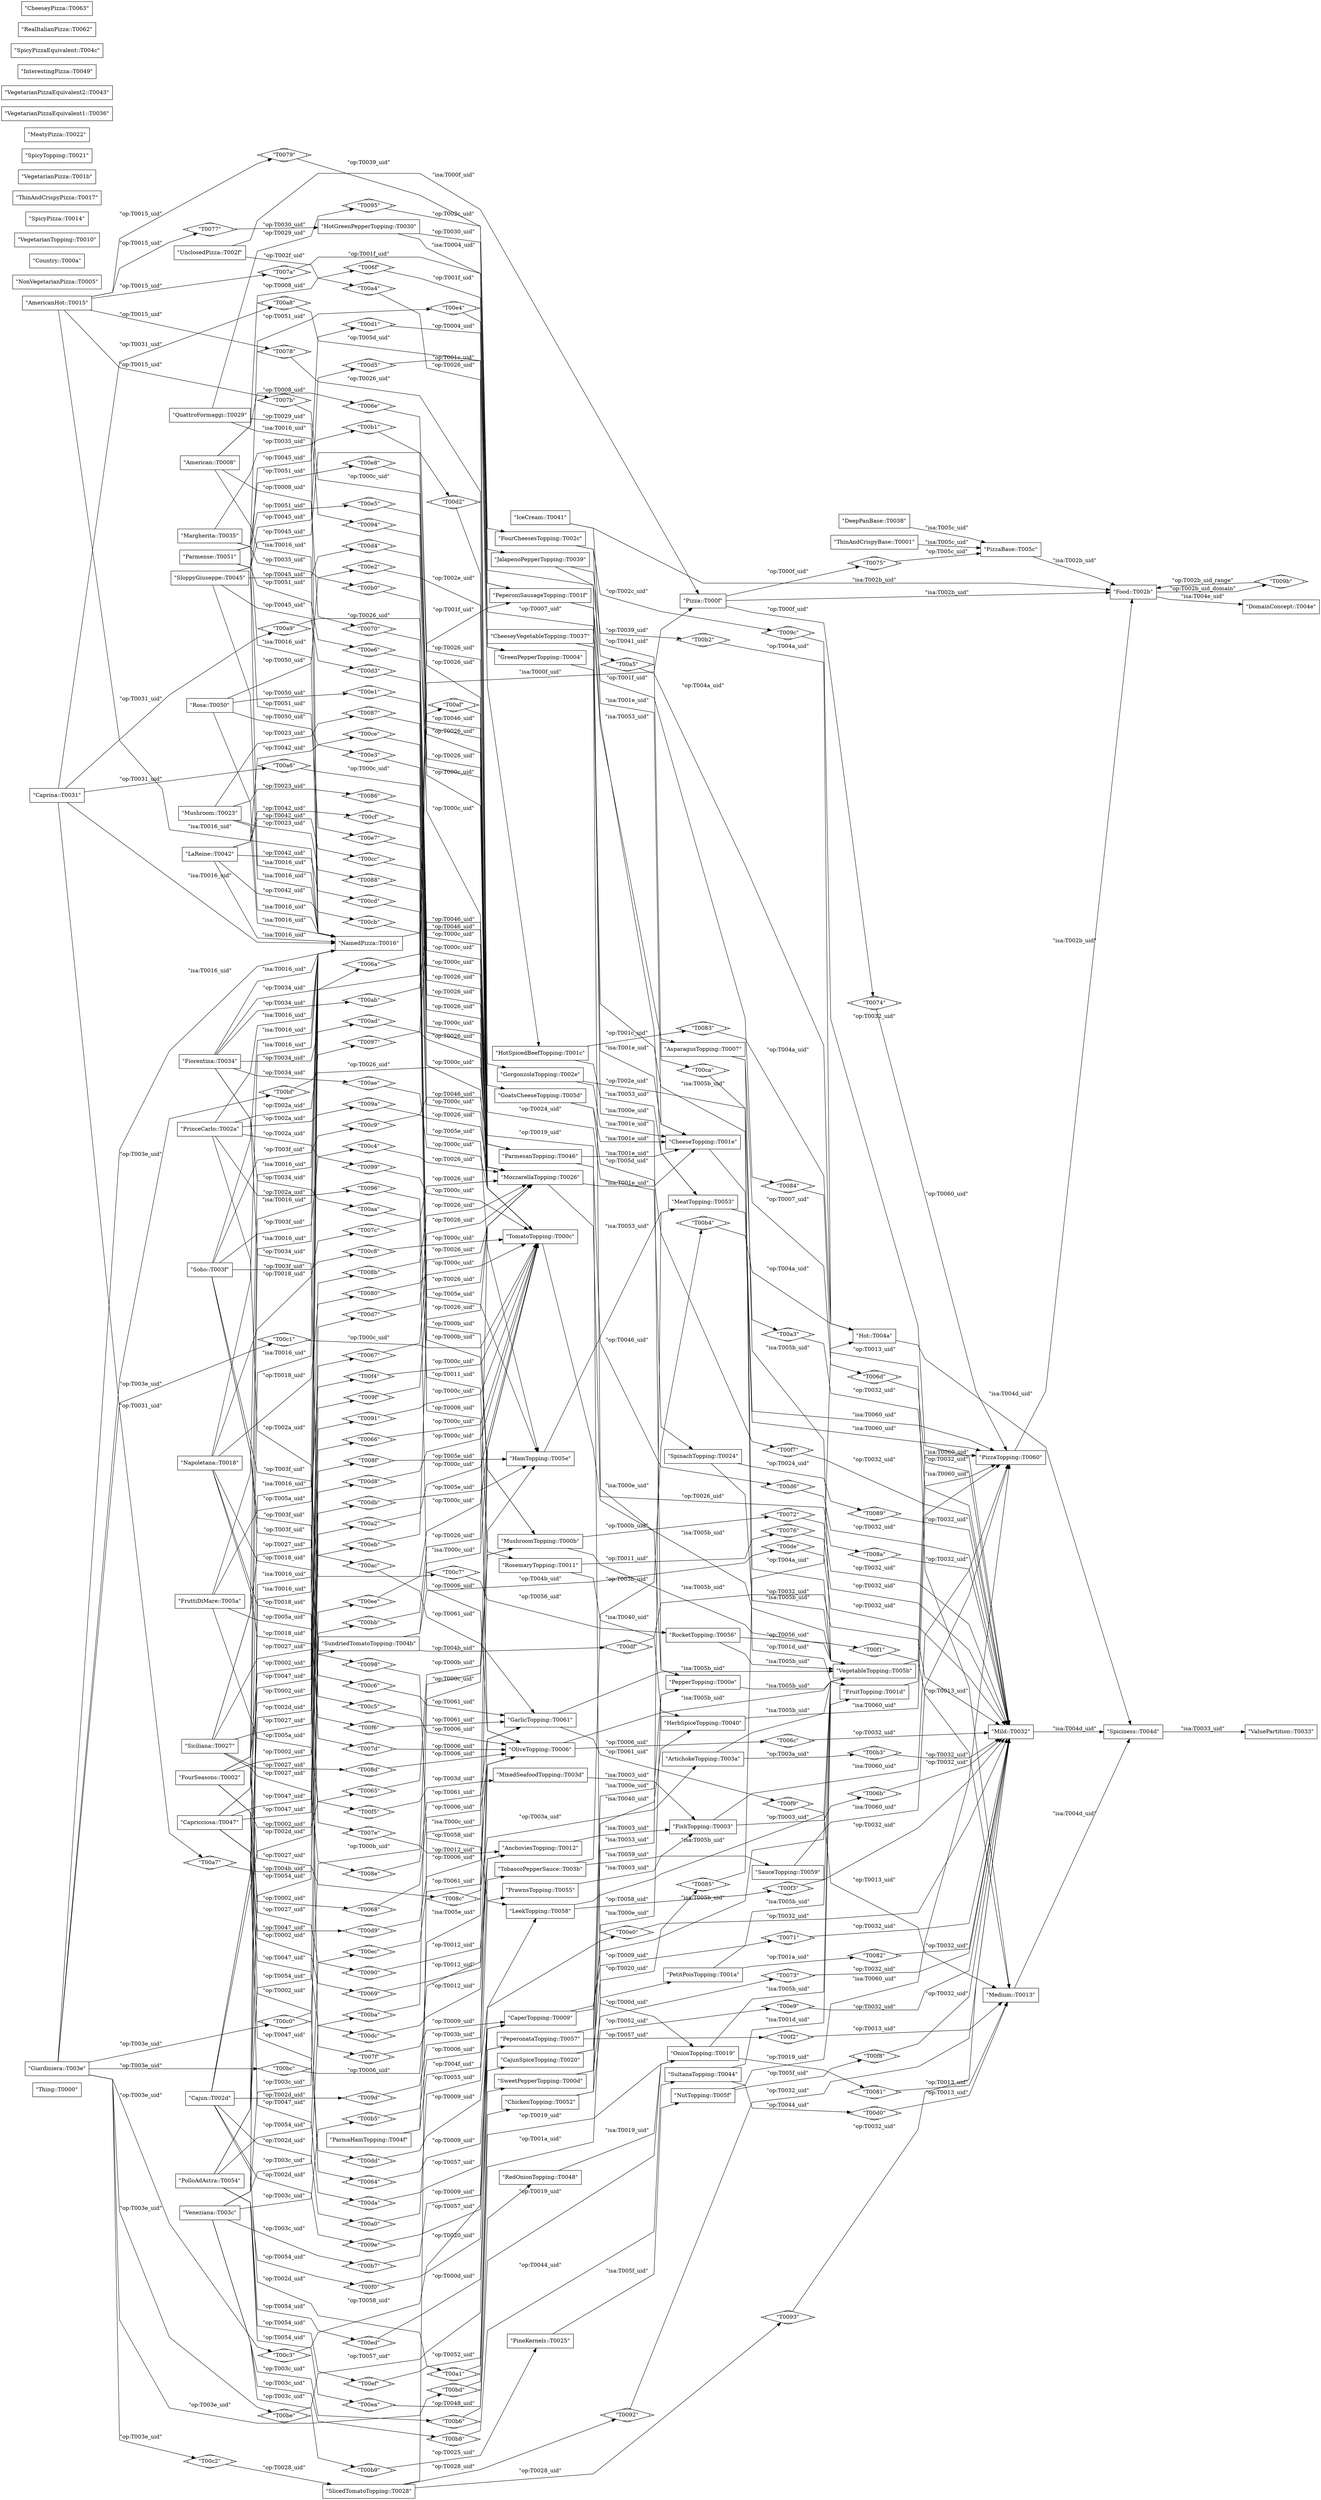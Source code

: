 digraph G {
  splines=polyline;
  rankdir=LR;
  "T0000" [ label="\"Thing::T0000\"" shape="box" ];
  "T0001" [ label="\"ThinAndCrispyBase::T0001\"" shape="box" ];
  "T0002" [ label="\"FourSeasons::T0002\"" shape="box" ];
  "T0003" [ label="\"FishTopping::T0003\"" shape="box" ];
  "T0004" [ label="\"GreenPepperTopping::T0004\"" shape="box" ];
  "T0005" [ label="\"NonVegetarianPizza::T0005\"" shape="box" ];
  "T0006" [ label="\"OliveTopping::T0006\"" shape="box" ];
  "T0007" [ label="\"AsparagusTopping::T0007\"" shape="box" ];
  "T0008" [ label="\"American::T0008\"" shape="box" ];
  "T0009" [ label="\"CaperTopping::T0009\"" shape="box" ];
  "T000a" [ label="\"Country::T000a\"" shape="box" ];
  "T000b" [ label="\"MushroomTopping::T000b\"" shape="box" ];
  "T000c" [ label="\"TomatoTopping::T000c\"" shape="box" ];
  "T000d" [ label="\"SweetPepperTopping::T000d\"" shape="box" ];
  "T000e" [ label="\"PepperTopping::T000e\"" shape="box" ];
  "T000f" [ label="\"Pizza::T000f\"" shape="box" ];
  "T0010" [ label="\"VegetarianTopping::T0010\"" shape="box" ];
  "T0011" [ label="\"RosemaryTopping::T0011\"" shape="box" ];
  "T0012" [ label="\"AnchoviesTopping::T0012\"" shape="box" ];
  "T0013" [ label="\"Medium::T0013\"" shape="box" ];
  "T0014" [ label="\"SpicyPizza::T0014\"" shape="box" ];
  "T0015" [ label="\"AmericanHot::T0015\"" shape="box" ];
  "T0016" [ label="\"NamedPizza::T0016\"" shape="box" ];
  "T0017" [ label="\"ThinAndCrispyPizza::T0017\"" shape="box" ];
  "T0018" [ label="\"Napoletana::T0018\"" shape="box" ];
  "T0019" [ label="\"OnionTopping::T0019\"" shape="box" ];
  "T001a" [ label="\"PetitPoisTopping::T001a\"" shape="box" ];
  "T001b" [ label="\"VegetarianPizza::T001b\"" shape="box" ];
  "T001c" [ label="\"HotSpicedBeefTopping::T001c\"" shape="box" ];
  "T001d" [ label="\"FruitTopping::T001d\"" shape="box" ];
  "T001e" [ label="\"CheeseTopping::T001e\"" shape="box" ];
  "T001f" [ label="\"PeperoniSausageTopping::T001f\"" shape="box" ];
  "T0020" [ label="\"CajunSpiceTopping::T0020\"" shape="box" ];
  "T0021" [ label="\"SpicyTopping::T0021\"" shape="box" ];
  "T0022" [ label="\"MeatyPizza::T0022\"" shape="box" ];
  "T0023" [ label="\"Mushroom::T0023\"" shape="box" ];
  "T0024" [ label="\"SpinachTopping::T0024\"" shape="box" ];
  "T0025" [ label="\"PineKernels::T0025\"" shape="box" ];
  "T0026" [ label="\"MozzarellaTopping::T0026\"" shape="box" ];
  "T0027" [ label="\"Siciliana::T0027\"" shape="box" ];
  "T0028" [ label="\"SlicedTomatoTopping::T0028\"" shape="box" ];
  "T0029" [ label="\"QuattroFormaggi::T0029\"" shape="box" ];
  "T002a" [ label="\"PrinceCarlo::T002a\"" shape="box" ];
  "T002b" [ label="\"Food::T002b\"" shape="box" ];
  "T002c" [ label="\"FourCheesesTopping::T002c\"" shape="box" ];
  "T002d" [ label="\"Cajun::T002d\"" shape="box" ];
  "T002e" [ label="\"GorgonzolaTopping::T002e\"" shape="box" ];
  "T002f" [ label="\"UnclosedPizza::T002f\"" shape="box" ];
  "T0030" [ label="\"HotGreenPepperTopping::T0030\"" shape="box" ];
  "T0031" [ label="\"Caprina::T0031\"" shape="box" ];
  "T0032" [ label="\"Mild::T0032\"" shape="box" ];
  "T0033" [ label="\"ValuePartition::T0033\"" shape="box" ];
  "T0034" [ label="\"Fiorentina::T0034\"" shape="box" ];
  "T0035" [ label="\"Margherita::T0035\"" shape="box" ];
  "T0036" [ label="\"VegetarianPizzaEquivalent1::T0036\"" shape="box" ];
  "T0037" [ label="\"CheeseyVegetableTopping::T0037\"" shape="box" ];
  "T0038" [ label="\"DeepPanBase::T0038\"" shape="box" ];
  "T0039" [ label="\"JalapenoPepperTopping::T0039\"" shape="box" ];
  "T003a" [ label="\"ArtichokeTopping::T003a\"" shape="box" ];
  "T003b" [ label="\"TobascoPepperSauce::T003b\"" shape="box" ];
  "T003c" [ label="\"Veneziana::T003c\"" shape="box" ];
  "T003d" [ label="\"MixedSeafoodTopping::T003d\"" shape="box" ];
  "T003e" [ label="\"Giardiniera::T003e\"" shape="box" ];
  "T003f" [ label="\"Soho::T003f\"" shape="box" ];
  "T0040" [ label="\"HerbSpiceTopping::T0040\"" shape="box" ];
  "T0041" [ label="\"IceCream::T0041\"" shape="box" ];
  "T0042" [ label="\"LaReine::T0042\"" shape="box" ];
  "T0043" [ label="\"VegetarianPizzaEquivalent2::T0043\"" shape="box" ];
  "T0044" [ label="\"SultanaTopping::T0044\"" shape="box" ];
  "T0045" [ label="\"SloppyGiuseppe::T0045\"" shape="box" ];
  "T0046" [ label="\"ParmesanTopping::T0046\"" shape="box" ];
  "T0047" [ label="\"Capricciosa::T0047\"" shape="box" ];
  "T0048" [ label="\"RedOnionTopping::T0048\"" shape="box" ];
  "T0049" [ label="\"InterestingPizza::T0049\"" shape="box" ];
  "T004a" [ label="\"Hot::T004a\"" shape="box" ];
  "T004b" [ label="\"SundriedTomatoTopping::T004b\"" shape="box" ];
  "T004c" [ label="\"SpicyPizzaEquivalent::T004c\"" shape="box" ];
  "T004d" [ label="\"Spiciness::T004d\"" shape="box" ];
  "T004e" [ label="\"DomainConcept::T004e\"" shape="box" ];
  "T004f" [ label="\"ParmaHamTopping::T004f\"" shape="box" ];
  "T0050" [ label="\"Rosa::T0050\"" shape="box" ];
  "T0051" [ label="\"Parmense::T0051\"" shape="box" ];
  "T0052" [ label="\"ChickenTopping::T0052\"" shape="box" ];
  "T0053" [ label="\"MeatTopping::T0053\"" shape="box" ];
  "T0054" [ label="\"PolloAdAstra::T0054\"" shape="box" ];
  "T0055" [ label="\"PrawnsTopping::T0055\"" shape="box" ];
  "T0056" [ label="\"RocketTopping::T0056\"" shape="box" ];
  "T0057" [ label="\"PeperonataTopping::T0057\"" shape="box" ];
  "T0058" [ label="\"LeekTopping::T0058\"" shape="box" ];
  "T0059" [ label="\"SauceTopping::T0059\"" shape="box" ];
  "T005a" [ label="\"FruttiDiMare::T005a\"" shape="box" ];
  "T005b" [ label="\"VegetableTopping::T005b\"" shape="box" ];
  "T005c" [ label="\"PizzaBase::T005c\"" shape="box" ];
  "T005d" [ label="\"GoatsCheeseTopping::T005d\"" shape="box" ];
  "T005e" [ label="\"HamTopping::T005e\"" shape="box" ];
  "T005f" [ label="\"NutTopping::T005f\"" shape="box" ];
  "T0060" [ label="\"PizzaTopping::T0060\"" shape="box" ];
  "T0061" [ label="\"GarlicTopping::T0061\"" shape="box" ];
  "T0062" [ label="\"RealItalianPizza::T0062\"" shape="box" ];
  "T0063" [ label="\"CheeseyPizza::T0063\"" shape="box" ];
  "T0064" [ label="\"T0064\"" shape="Mdiamond" ];
  "T0065" [ label="\"T0065\"" shape="Mdiamond" ];
  "T0066" [ label="\"T0066\"" shape="Mdiamond" ];
  "T0067" [ label="\"T0067\"" shape="Mdiamond" ];
  "T0068" [ label="\"T0068\"" shape="Mdiamond" ];
  "T0069" [ label="\"T0069\"" shape="Mdiamond" ];
  "T006a" [ label="\"T006a\"" shape="Mdiamond" ];
  "T006b" [ label="\"T006b\"" shape="Mdiamond" ];
  "T006c" [ label="\"T006c\"" shape="Mdiamond" ];
  "T006d" [ label="\"T006d\"" shape="Mdiamond" ];
  "T006e" [ label="\"T006e\"" shape="Mdiamond" ];
  "T006f" [ label="\"T006f\"" shape="Mdiamond" ];
  "T0070" [ label="\"T0070\"" shape="Mdiamond" ];
  "T0071" [ label="\"T0071\"" shape="Mdiamond" ];
  "T0072" [ label="\"T0072\"" shape="Mdiamond" ];
  "T0073" [ label="\"T0073\"" shape="Mdiamond" ];
  "T0074" [ label="\"T0074\"" shape="Mdiamond" ];
  "T0075" [ label="\"T0075\"" shape="Mdiamond" ];
  "T0076" [ label="\"T0076\"" shape="Mdiamond" ];
  "T0077" [ label="\"T0077\"" shape="Mdiamond" ];
  "T0078" [ label="\"T0078\"" shape="Mdiamond" ];
  "T0079" [ label="\"T0079\"" shape="Mdiamond" ];
  "T007a" [ label="\"T007a\"" shape="Mdiamond" ];
  "T007b" [ label="\"T007b\"" shape="Mdiamond" ];
  "T007c" [ label="\"T007c\"" shape="Mdiamond" ];
  "T007d" [ label="\"T007d\"" shape="Mdiamond" ];
  "T007e" [ label="\"T007e\"" shape="Mdiamond" ];
  "T007f" [ label="\"T007f\"" shape="Mdiamond" ];
  "T0080" [ label="\"T0080\"" shape="Mdiamond" ];
  "T0081" [ label="\"T0081\"" shape="Mdiamond" ];
  "T0082" [ label="\"T0082\"" shape="Mdiamond" ];
  "T0083" [ label="\"T0083\"" shape="Mdiamond" ];
  "T0084" [ label="\"T0084\"" shape="Mdiamond" ];
  "T0085" [ label="\"T0085\"" shape="Mdiamond" ];
  "T0086" [ label="\"T0086\"" shape="Mdiamond" ];
  "T0087" [ label="\"T0087\"" shape="Mdiamond" ];
  "T0088" [ label="\"T0088\"" shape="Mdiamond" ];
  "T0089" [ label="\"T0089\"" shape="Mdiamond" ];
  "T008a" [ label="\"T008a\"" shape="Mdiamond" ];
  "T008b" [ label="\"T008b\"" shape="Mdiamond" ];
  "T008c" [ label="\"T008c\"" shape="Mdiamond" ];
  "T008d" [ label="\"T008d\"" shape="Mdiamond" ];
  "T008e" [ label="\"T008e\"" shape="Mdiamond" ];
  "T008f" [ label="\"T008f\"" shape="Mdiamond" ];
  "T0090" [ label="\"T0090\"" shape="Mdiamond" ];
  "T0091" [ label="\"T0091\"" shape="Mdiamond" ];
  "T0092" [ label="\"T0092\"" shape="Mdiamond" ];
  "T0093" [ label="\"T0093\"" shape="Mdiamond" ];
  "T0094" [ label="\"T0094\"" shape="Mdiamond" ];
  "T0095" [ label="\"T0095\"" shape="Mdiamond" ];
  "T0096" [ label="\"T0096\"" shape="Mdiamond" ];
  "T0097" [ label="\"T0097\"" shape="Mdiamond" ];
  "T0098" [ label="\"T0098\"" shape="Mdiamond" ];
  "T0099" [ label="\"T0099\"" shape="Mdiamond" ];
  "T009a" [ label="\"T009a\"" shape="Mdiamond" ];
  "T009b" [ label="\"T009b\"" shape="Mdiamond" ];
  "T009c" [ label="\"T009c\"" shape="Mdiamond" ];
  "T009d" [ label="\"T009d\"" shape="Mdiamond" ];
  "T009e" [ label="\"T009e\"" shape="Mdiamond" ];
  "T009f" [ label="\"T009f\"" shape="Mdiamond" ];
  "T00a0" [ label="\"T00a0\"" shape="Mdiamond" ];
  "T00a1" [ label="\"T00a1\"" shape="Mdiamond" ];
  "T00a2" [ label="\"T00a2\"" shape="Mdiamond" ];
  "T00a3" [ label="\"T00a3\"" shape="Mdiamond" ];
  "T00a4" [ label="\"T00a4\"" shape="Mdiamond" ];
  "T00a5" [ label="\"T00a5\"" shape="Mdiamond" ];
  "T00a6" [ label="\"T00a6\"" shape="Mdiamond" ];
  "T00a7" [ label="\"T00a7\"" shape="Mdiamond" ];
  "T00a8" [ label="\"T00a8\"" shape="Mdiamond" ];
  "T00a9" [ label="\"T00a9\"" shape="Mdiamond" ];
  "T00aa" [ label="\"T00aa\"" shape="Mdiamond" ];
  "T00ab" [ label="\"T00ab\"" shape="Mdiamond" ];
  "T00ac" [ label="\"T00ac\"" shape="Mdiamond" ];
  "T00ad" [ label="\"T00ad\"" shape="Mdiamond" ];
  "T00ae" [ label="\"T00ae\"" shape="Mdiamond" ];
  "T00af" [ label="\"T00af\"" shape="Mdiamond" ];
  "T00b0" [ label="\"T00b0\"" shape="Mdiamond" ];
  "T00b1" [ label="\"T00b1\"" shape="Mdiamond" ];
  "T00b2" [ label="\"T00b2\"" shape="Mdiamond" ];
  "T00b3" [ label="\"T00b3\"" shape="Mdiamond" ];
  "T00b4" [ label="\"T00b4\"" shape="Mdiamond" ];
  "T00b5" [ label="\"T00b5\"" shape="Mdiamond" ];
  "T00b6" [ label="\"T00b6\"" shape="Mdiamond" ];
  "T00b7" [ label="\"T00b7\"" shape="Mdiamond" ];
  "T00b8" [ label="\"T00b8\"" shape="Mdiamond" ];
  "T00b9" [ label="\"T00b9\"" shape="Mdiamond" ];
  "T00ba" [ label="\"T00ba\"" shape="Mdiamond" ];
  "T00bb" [ label="\"T00bb\"" shape="Mdiamond" ];
  "T00bc" [ label="\"T00bc\"" shape="Mdiamond" ];
  "T00bd" [ label="\"T00bd\"" shape="Mdiamond" ];
  "T00be" [ label="\"T00be\"" shape="Mdiamond" ];
  "T00bf" [ label="\"T00bf\"" shape="Mdiamond" ];
  "T00c0" [ label="\"T00c0\"" shape="Mdiamond" ];
  "T00c1" [ label="\"T00c1\"" shape="Mdiamond" ];
  "T00c2" [ label="\"T00c2\"" shape="Mdiamond" ];
  "T00c3" [ label="\"T00c3\"" shape="Mdiamond" ];
  "T00c4" [ label="\"T00c4\"" shape="Mdiamond" ];
  "T00c5" [ label="\"T00c5\"" shape="Mdiamond" ];
  "T00c6" [ label="\"T00c6\"" shape="Mdiamond" ];
  "T00c7" [ label="\"T00c7\"" shape="Mdiamond" ];
  "T00c8" [ label="\"T00c8\"" shape="Mdiamond" ];
  "T00c9" [ label="\"T00c9\"" shape="Mdiamond" ];
  "T00ca" [ label="\"T00ca\"" shape="Mdiamond" ];
  "T00cb" [ label="\"T00cb\"" shape="Mdiamond" ];
  "T00cc" [ label="\"T00cc\"" shape="Mdiamond" ];
  "T00cd" [ label="\"T00cd\"" shape="Mdiamond" ];
  "T00ce" [ label="\"T00ce\"" shape="Mdiamond" ];
  "T00cf" [ label="\"T00cf\"" shape="Mdiamond" ];
  "T00d0" [ label="\"T00d0\"" shape="Mdiamond" ];
  "T00d1" [ label="\"T00d1\"" shape="Mdiamond" ];
  "T00d2" [ label="\"T00d2\"" shape="Mdiamond" ];
  "T00d3" [ label="\"T00d3\"" shape="Mdiamond" ];
  "T00d4" [ label="\"T00d4\"" shape="Mdiamond" ];
  "T00d5" [ label="\"T00d5\"" shape="Mdiamond" ];
  "T00d6" [ label="\"T00d6\"" shape="Mdiamond" ];
  "T00d7" [ label="\"T00d7\"" shape="Mdiamond" ];
  "T00d8" [ label="\"T00d8\"" shape="Mdiamond" ];
  "T00d9" [ label="\"T00d9\"" shape="Mdiamond" ];
  "T00da" [ label="\"T00da\"" shape="Mdiamond" ];
  "T00db" [ label="\"T00db\"" shape="Mdiamond" ];
  "T00dc" [ label="\"T00dc\"" shape="Mdiamond" ];
  "T00dd" [ label="\"T00dd\"" shape="Mdiamond" ];
  "T00de" [ label="\"T00de\"" shape="Mdiamond" ];
  "T00df" [ label="\"T00df\"" shape="Mdiamond" ];
  "T00e0" [ label="\"T00e0\"" shape="Mdiamond" ];
  "T00e1" [ label="\"T00e1\"" shape="Mdiamond" ];
  "T00e2" [ label="\"T00e2\"" shape="Mdiamond" ];
  "T00e3" [ label="\"T00e3\"" shape="Mdiamond" ];
  "T00e4" [ label="\"T00e4\"" shape="Mdiamond" ];
  "T00e5" [ label="\"T00e5\"" shape="Mdiamond" ];
  "T00e6" [ label="\"T00e6\"" shape="Mdiamond" ];
  "T00e7" [ label="\"T00e7\"" shape="Mdiamond" ];
  "T00e8" [ label="\"T00e8\"" shape="Mdiamond" ];
  "T00e9" [ label="\"T00e9\"" shape="Mdiamond" ];
  "T00ea" [ label="\"T00ea\"" shape="Mdiamond" ];
  "T00eb" [ label="\"T00eb\"" shape="Mdiamond" ];
  "T00ec" [ label="\"T00ec\"" shape="Mdiamond" ];
  "T00ed" [ label="\"T00ed\"" shape="Mdiamond" ];
  "T00ee" [ label="\"T00ee\"" shape="Mdiamond" ];
  "T00ef" [ label="\"T00ef\"" shape="Mdiamond" ];
  "T00f0" [ label="\"T00f0\"" shape="Mdiamond" ];
  "T00f1" [ label="\"T00f1\"" shape="Mdiamond" ];
  "T00f2" [ label="\"T00f2\"" shape="Mdiamond" ];
  "T00f3" [ label="\"T00f3\"" shape="Mdiamond" ];
  "T00f4" [ label="\"T00f4\"" shape="Mdiamond" ];
  "T00f5" [ label="\"T00f5\"" shape="Mdiamond" ];
  "T00f6" [ label="\"T00f6\"" shape="Mdiamond" ];
  "T00f7" [ label="\"T00f7\"" shape="Mdiamond" ];
  "T00f8" [ label="\"T00f8\"" shape="Mdiamond" ];
  "T00f9" [ label="\"T00f9\"" shape="Mdiamond" ];
  "T002e" -> "T001e" [ label="\"isa:T001e_uid\"" ];
  "T0051" -> "T0016" [ label="\"isa:T0016_uid\"" ];
  "T002f" -> "T000f" [ label="\"isa:T000f_uid\"" ];
  "T002c" -> "T001e" [ label="\"isa:T001e_uid\"" ];
  "T0026" -> "T001e" [ label="\"isa:T001e_uid\"" ];
  "T0002" -> "T0016" [ label="\"isa:T0016_uid\"" ];
  "T0053" -> "T0060" [ label="\"isa:T0060_uid\"" ];
  "T003d" -> "T0003" [ label="\"isa:T0003_uid\"" ];
  "T0058" -> "T005b" [ label="\"isa:T005b_uid\"" ];
  "T000c" -> "T005b" [ label="\"isa:T005b_uid\"" ];
  "T004f" -> "T005e" [ label="\"isa:T005e_uid\"" ];
  "T0007" -> "T005b" [ label="\"isa:T005b_uid\"" ];
  "T0041" -> "T002b" [ label="\"isa:T002b_uid\"" ];
  "T002a" -> "T0016" [ label="\"isa:T0016_uid\"" ];
  "T0001" -> "T005c" [ label="\"isa:T005c_uid\"" ];
  "T0048" -> "T0019" [ label="\"isa:T0019_uid\"" ];
  "T0003" -> "T0060" [ label="\"isa:T0060_uid\"" ];
  "T0024" -> "T005b" [ label="\"isa:T005b_uid\"" ];
  "T0034" -> "T0016" [ label="\"isa:T0016_uid\"" ];
  "T0015" -> "T0016" [ label="\"isa:T0016_uid\"" ];
  "T000e" -> "T005b" [ label="\"isa:T005b_uid\"" ];
  "T0009" -> "T005b" [ label="\"isa:T005b_uid\"" ];
  "T001f" -> "T0053" [ label="\"isa:T0053_uid\"" ];
  "T005b" -> "T0060" [ label="\"isa:T0060_uid\"" ];
  "T000f" -> "T002b" [ label="\"isa:T002b_uid\"" ];
  "T003e" -> "T0016" [ label="\"isa:T0016_uid\"" ];
  "T0031" -> "T0016" [ label="\"isa:T0016_uid\"" ];
  "T003c" -> "T0016" [ label="\"isa:T0016_uid\"" ];
  "T005e" -> "T0053" [ label="\"isa:T0053_uid\"" ];
  "T0019" -> "T005b" [ label="\"isa:T005b_uid\"" ];
  "T0037" -> "T001e" [ label="\"isa:T001e_uid\"" ];
  "T0020" -> "T0040" [ label="\"isa:T0040_uid\"" ];
  "T0023" -> "T0016" [ label="\"isa:T0016_uid\"" ];
  "T0016" -> "T000f" [ label="\"isa:T000f_uid\"" ];
  "T0028" -> "T000c" [ label="\"isa:T000c_uid\"" ];
  "T0061" -> "T005b" [ label="\"isa:T005b_uid\"" ];
  "T0059" -> "T0060" [ label="\"isa:T0060_uid\"" ];
  "T0025" -> "T005f" [ label="\"isa:T005f_uid\"" ];
  "T0056" -> "T005b" [ label="\"isa:T005b_uid\"" ];
  "T0018" -> "T0016" [ label="\"isa:T0016_uid\"" ];
  "T003b" -> "T0059" [ label="\"isa:T0059_uid\"" ];
  "T0006" -> "T005b" [ label="\"isa:T005b_uid\"" ];
  "T001d" -> "T0060" [ label="\"isa:T0060_uid\"" ];
  "T0045" -> "T0016" [ label="\"isa:T0016_uid\"" ];
  "T0038" -> "T005c" [ label="\"isa:T005c_uid\"" ];
  "T0047" -> "T0016" [ label="\"isa:T0016_uid\"" ];
  "T0011" -> "T0040" [ label="\"isa:T0040_uid\"" ];
  "T004b" -> "T000c" [ label="\"isa:T000c_uid\"" ];
  "T0039" -> "T000e" [ label="\"isa:T000e_uid\"" ];
  "T0042" -> "T0016" [ label="\"isa:T0016_uid\"" ];
  "T004a" -> "T004d" [ label="\"isa:T004d_uid\"" ];
  "T0004" -> "T000e" [ label="\"isa:T000e_uid\"" ];
  "T0030" -> "T0004" [ label="\"isa:T0004_uid\"" ];
  "T0029" -> "T0016" [ label="\"isa:T0016_uid\"" ];
  "T0057" -> "T000e" [ label="\"isa:T000e_uid\"" ];
  "T000b" -> "T005b" [ label="\"isa:T005b_uid\"" ];
  "T005c" -> "T002b" [ label="\"isa:T002b_uid\"" ];
  "T005f" -> "T0060" [ label="\"isa:T0060_uid\"" ];
  "T0046" -> "T001e" [ label="\"isa:T001e_uid\"" ];
  "T005d" -> "T001e" [ label="\"isa:T001e_uid\"" ];
  "T0052" -> "T0053" [ label="\"isa:T0053_uid\"" ];
  "T001e" -> "T0060" [ label="\"isa:T0060_uid\"" ];
  "T000d" -> "T000e" [ label="\"isa:T000e_uid\"" ];
  "T003a" -> "T005b" [ label="\"isa:T005b_uid\"" ];
  "T0032" -> "T004d" [ label="\"isa:T004d_uid\"" ];
  "T001a" -> "T005b" [ label="\"isa:T005b_uid\"" ];
  "T0035" -> "T0016" [ label="\"isa:T0016_uid\"" ];
  "T0040" -> "T0060" [ label="\"isa:T0060_uid\"" ];
  "T003f" -> "T0016" [ label="\"isa:T0016_uid\"" ];
  "T0037" -> "T005b" [ label="\"isa:T005b_uid\"" ];
  "T0013" -> "T004d" [ label="\"isa:T004d_uid\"" ];
  "T0027" -> "T0016" [ label="\"isa:T0016_uid\"" ];
  "T0060" -> "T002b" [ label="\"isa:T002b_uid\"" ];
  "T0054" -> "T0016" [ label="\"isa:T0016_uid\"" ];
  "T001c" -> "T0053" [ label="\"isa:T0053_uid\"" ];
  "T0055" -> "T0003" [ label="\"isa:T0003_uid\"" ];
  "T0044" -> "T001d" [ label="\"isa:T001d_uid\"" ];
  "T0008" -> "T0016" [ label="\"isa:T0016_uid\"" ];
  "T005a" -> "T0016" [ label="\"isa:T0016_uid\"" ];
  "T002d" -> "T0016" [ label="\"isa:T0016_uid\"" ];
  "T0050" -> "T0016" [ label="\"isa:T0016_uid\"" ];
  "T004d" -> "T0033" [ label="\"isa:T0033_uid\"" ];
  "T002b" -> "T004e" [ label="\"isa:T004e_uid\"" ];
  "T0012" -> "T0003" [ label="\"isa:T0003_uid\"" ];
  "T0002" -> "T0064" [ label="\"op:T0002_uid\"" ];
  "T0064" -> "T0009" [ label="\"op:T0009_uid\"" ];
  "T0002" -> "T0065" [ label="\"op:T0002_uid\"" ];
  "T0065" -> "T000b" [ label="\"op:T000b_uid\"" ];
  "T0002" -> "T0066" [ label="\"op:T0002_uid\"" ];
  "T0066" -> "T000c" [ label="\"op:T000c_uid\"" ];
  "T0002" -> "T0067" [ label="\"op:T0002_uid\"" ];
  "T0067" -> "T0026" [ label="\"op:T0026_uid\"" ];
  "T0002" -> "T0068" [ label="\"op:T0002_uid\"" ];
  "T0068" -> "T0006" [ label="\"op:T0006_uid\"" ];
  "T0002" -> "T0069" [ label="\"op:T0002_uid\"" ];
  "T0069" -> "T0012" [ label="\"op:T0012_uid\"" ];
  "T0002" -> "T006a" [ label="\"op:T0002_uid\"" ];
  "T006a" -> "T001f" [ label="\"op:T001f_uid\"" ];
  "T0003" -> "T006b" [ label="\"op:T0003_uid\"" ];
  "T006b" -> "T0032" [ label="\"op:T0032_uid\"" ];
  "T0006" -> "T006c" [ label="\"op:T0006_uid\"" ];
  "T006c" -> "T0032" [ label="\"op:T0032_uid\"" ];
  "T0007" -> "T006d" [ label="\"op:T0007_uid\"" ];
  "T006d" -> "T0032" [ label="\"op:T0032_uid\"" ];
  "T0008" -> "T006e" [ label="\"op:T0008_uid\"" ];
  "T006e" -> "T0026" [ label="\"op:T0026_uid\"" ];
  "T0008" -> "T006f" [ label="\"op:T0008_uid\"" ];
  "T006f" -> "T001f" [ label="\"op:T001f_uid\"" ];
  "T0008" -> "T0070" [ label="\"op:T0008_uid\"" ];
  "T0070" -> "T000c" [ label="\"op:T000c_uid\"" ];
  "T0009" -> "T0071" [ label="\"op:T0009_uid\"" ];
  "T0071" -> "T0032" [ label="\"op:T0032_uid\"" ];
  "T000b" -> "T0072" [ label="\"op:T000b_uid\"" ];
  "T0072" -> "T0032" [ label="\"op:T0032_uid\"" ];
  "T000d" -> "T0073" [ label="\"op:T000d_uid\"" ];
  "T0073" -> "T0032" [ label="\"op:T0032_uid\"" ];
  "T000f" -> "T0074" [ label="\"op:T000f_uid\"" ];
  "T0074" -> "T0060" [ label="\"op:T0060_uid\"" ];
  "T000f" -> "T0075" [ label="\"op:T000f_uid\"" ];
  "T0075" -> "T005c" [ label="\"op:T005c_uid\"" ];
  "T0011" -> "T0076" [ label="\"op:T0011_uid\"" ];
  "T0076" -> "T0032" [ label="\"op:T0032_uid\"" ];
  "T0015" -> "T0077" [ label="\"op:T0015_uid\"" ];
  "T0077" -> "T0030" [ label="\"op:T0030_uid\"" ];
  "T0015" -> "T0078" [ label="\"op:T0015_uid\"" ];
  "T0078" -> "T0026" [ label="\"op:T0026_uid\"" ];
  "T0015" -> "T0079" [ label="\"op:T0015_uid\"" ];
  "T0079" -> "T0039" [ label="\"op:T0039_uid\"" ];
  "T0015" -> "T007a" [ label="\"op:T0015_uid\"" ];
  "T007a" -> "T001f" [ label="\"op:T001f_uid\"" ];
  "T0015" -> "T007b" [ label="\"op:T0015_uid\"" ];
  "T007b" -> "T000c" [ label="\"op:T000c_uid\"" ];
  "T0018" -> "T007c" [ label="\"op:T0018_uid\"" ];
  "T007c" -> "T0026" [ label="\"op:T0026_uid\"" ];
  "T0018" -> "T007d" [ label="\"op:T0018_uid\"" ];
  "T007d" -> "T0006" [ label="\"op:T0006_uid\"" ];
  "T0018" -> "T007e" [ label="\"op:T0018_uid\"" ];
  "T007e" -> "T0012" [ label="\"op:T0012_uid\"" ];
  "T0018" -> "T007f" [ label="\"op:T0018_uid\"" ];
  "T007f" -> "T0009" [ label="\"op:T0009_uid\"" ];
  "T0018" -> "T0080" [ label="\"op:T0018_uid\"" ];
  "T0080" -> "T000c" [ label="\"op:T000c_uid\"" ];
  "T0019" -> "T0081" [ label="\"op:T0019_uid\"" ];
  "T0081" -> "T0013" [ label="\"op:T0013_uid\"" ];
  "T001a" -> "T0082" [ label="\"op:T001a_uid\"" ];
  "T0082" -> "T0032" [ label="\"op:T0032_uid\"" ];
  "T001c" -> "T0083" [ label="\"op:T001c_uid\"" ];
  "T0083" -> "T004a" [ label="\"op:T004a_uid\"" ];
  "T001f" -> "T0084" [ label="\"op:T001f_uid\"" ];
  "T0084" -> "T0013" [ label="\"op:T0013_uid\"" ];
  "T0020" -> "T0085" [ label="\"op:T0020_uid\"" ];
  "T0085" -> "T004a" [ label="\"op:T004a_uid\"" ];
  "T0023" -> "T0086" [ label="\"op:T0023_uid\"" ];
  "T0086" -> "T000c" [ label="\"op:T000c_uid\"" ];
  "T0023" -> "T0087" [ label="\"op:T0023_uid\"" ];
  "T0087" -> "T0026" [ label="\"op:T0026_uid\"" ];
  "T0023" -> "T0088" [ label="\"op:T0023_uid\"" ];
  "T0088" -> "T000b" [ label="\"op:T000b_uid\"" ];
  "T0024" -> "T0089" [ label="\"op:T0024_uid\"" ];
  "T0089" -> "T0032" [ label="\"op:T0032_uid\"" ];
  "T0026" -> "T008a" [ label="\"op:T0026_uid\"" ];
  "T008a" -> "T0032" [ label="\"op:T0032_uid\"" ];
  "T0027" -> "T008b" [ label="\"op:T0027_uid\"" ];
  "T008b" -> "T0026" [ label="\"op:T0026_uid\"" ];
  "T0027" -> "T008c" [ label="\"op:T0027_uid\"" ];
  "T008c" -> "T003a" [ label="\"op:T003a_uid\"" ];
  "T0027" -> "T008d" [ label="\"op:T0027_uid\"" ];
  "T008d" -> "T0006" [ label="\"op:T0006_uid\"" ];
  "T0027" -> "T008e" [ label="\"op:T0027_uid\"" ];
  "T008e" -> "T0061" [ label="\"op:T0061_uid\"" ];
  "T0027" -> "T008f" [ label="\"op:T0027_uid\"" ];
  "T008f" -> "T005e" [ label="\"op:T005e_uid\"" ];
  "T0027" -> "T0090" [ label="\"op:T0027_uid\"" ];
  "T0090" -> "T0012" [ label="\"op:T0012_uid\"" ];
  "T0027" -> "T0091" [ label="\"op:T0027_uid\"" ];
  "T0091" -> "T000c" [ label="\"op:T000c_uid\"" ];
  "T0028" -> "T0092" [ label="\"op:T0028_uid\"" ];
  "T0092" -> "T0032" [ label="\"op:T0032_uid\"" ];
  "T0028" -> "T0093" [ label="\"op:T0028_uid\"" ];
  "T0093" -> "T0032" [ label="\"op:T0032_uid\"" ];
  "T0029" -> "T0094" [ label="\"op:T0029_uid\"" ];
  "T0094" -> "T000c" [ label="\"op:T000c_uid\"" ];
  "T0029" -> "T0095" [ label="\"op:T0029_uid\"" ];
  "T0095" -> "T002c" [ label="\"op:T002c_uid\"" ];
  "T002a" -> "T0096" [ label="\"op:T002a_uid\"" ];
  "T0096" -> "T0011" [ label="\"op:T0011_uid\"" ];
  "T002a" -> "T0097" [ label="\"op:T002a_uid\"" ];
  "T0097" -> "T0046" [ label="\"op:T0046_uid\"" ];
  "T002a" -> "T0098" [ label="\"op:T002a_uid\"" ];
  "T0098" -> "T0058" [ label="\"op:T0058_uid\"" ];
  "T002a" -> "T0099" [ label="\"op:T002a_uid\"" ];
  "T0099" -> "T000c" [ label="\"op:T000c_uid\"" ];
  "T002a" -> "T009a" [ label="\"op:T002a_uid\"" ];
  "T009a" -> "T0026" [ label="\"op:T0026_uid\"" ];
  "T002b" -> "T009b" [ label="\"op:T002b_uid_domain\"" ];
  "T009b" -> "T002b" [ label="\"op:T002b_uid_range\"" ];
  "T002c" -> "T009c" [ label="\"op:T002c_uid\"" ];
  "T009c" -> "T0032" [ label="\"op:T0032_uid\"" ];
  "T002d" -> "T009d" [ label="\"op:T002d_uid\"" ];
  "T009d" -> "T003b" [ label="\"op:T003b_uid\"" ];
  "T002d" -> "T009e" [ label="\"op:T002d_uid\"" ];
  "T009e" -> "T0057" [ label="\"op:T0057_uid\"" ];
  "T002d" -> "T009f" [ label="\"op:T002d_uid\"" ];
  "T009f" -> "T0026" [ label="\"op:T0026_uid\"" ];
  "T002d" -> "T00a0" [ label="\"op:T002d_uid\"" ];
  "T00a0" -> "T0055" [ label="\"op:T0055_uid\"" ];
  "T002d" -> "T00a1" [ label="\"op:T002d_uid\"" ];
  "T00a1" -> "T0019" [ label="\"op:T0019_uid\"" ];
  "T002d" -> "T00a2" [ label="\"op:T002d_uid\"" ];
  "T00a2" -> "T000c" [ label="\"op:T000c_uid\"" ];
  "T002e" -> "T00a3" [ label="\"op:T002e_uid\"" ];
  "T00a3" -> "T0032" [ label="\"op:T0032_uid\"" ];
  "T002f" -> "T00a4" [ label="\"op:T002f_uid\"" ];
  "T00a4" -> "T0026" [ label="\"op:T0026_uid\"" ];
  "T0030" -> "T00a5" [ label="\"op:T0030_uid\"" ];
  "T00a5" -> "T004a" [ label="\"op:T004a_uid\"" ];
  "T0031" -> "T00a6" [ label="\"op:T0031_uid\"" ];
  "T00a6" -> "T000c" [ label="\"op:T000c_uid\"" ];
  "T0031" -> "T00a7" [ label="\"op:T0031_uid\"" ];
  "T00a7" -> "T004b" [ label="\"op:T004b_uid\"" ];
  "T0031" -> "T00a8" [ label="\"op:T0031_uid\"" ];
  "T00a8" -> "T005d" [ label="\"op:T005d_uid\"" ];
  "T0031" -> "T00a9" [ label="\"op:T0031_uid\"" ];
  "T00a9" -> "T0026" [ label="\"op:T0026_uid\"" ];
  "T0034" -> "T00aa" [ label="\"op:T0034_uid\"" ];
  "T00aa" -> "T0006" [ label="\"op:T0006_uid\"" ];
  "T0034" -> "T00ab" [ label="\"op:T0034_uid\"" ];
  "T00ab" -> "T0046" [ label="\"op:T0046_uid\"" ];
  "T0034" -> "T00ac" [ label="\"op:T0034_uid\"" ];
  "T00ac" -> "T0061" [ label="\"op:T0061_uid\"" ];
  "T0034" -> "T00ad" [ label="\"op:T0034_uid\"" ];
  "T00ad" -> "T0026" [ label="\"op:T0026_uid\"" ];
  "T0034" -> "T00ae" [ label="\"op:T0034_uid\"" ];
  "T00ae" -> "T000c" [ label="\"op:T000c_uid\"" ];
  "T0034" -> "T00af" [ label="\"op:T0034_uid\"" ];
  "T00af" -> "T0024" [ label="\"op:T0024_uid\"" ];
  "T0035" -> "T00b0" [ label="\"op:T0035_uid\"" ];
  "T00b0" -> "T000c" [ label="\"op:T000c_uid\"" ];
  "T0035" -> "T00b1" [ label="\"op:T0035_uid\"" ];
  "T00b1" -> "T0026" [ label="\"op:T0026_uid\"" ];
  "T0039" -> "T00b2" [ label="\"op:T0039_uid\"" ];
  "T00b2" -> "T004a" [ label="\"op:T004a_uid\"" ];
  "T003a" -> "T00b3" [ label="\"op:T003a_uid\"" ];
  "T00b3" -> "T0032" [ label="\"op:T0032_uid\"" ];
  "T003b" -> "T00b4" [ label="\"op:T003b_uid\"" ];
  "T00b4" -> "T004a" [ label="\"op:T004a_uid\"" ];
  "T003c" -> "T00b5" [ label="\"op:T003c_uid\"" ];
  "T00b5" -> "T0006" [ label="\"op:T0006_uid\"" ];
  "T003c" -> "T00b6" [ label="\"op:T003c_uid\"" ];
  "T00b6" -> "T0019" [ label="\"op:T0019_uid\"" ];
  "T003c" -> "T00b7" [ label="\"op:T003c_uid\"" ];
  "T00b7" -> "T0009" [ label="\"op:T0009_uid\"" ];
  "T003c" -> "T00b8" [ label="\"op:T003c_uid\"" ];
  "T00b8" -> "T0044" [ label="\"op:T0044_uid\"" ];
  "T003c" -> "T00b9" [ label="\"op:T003c_uid\"" ];
  "T00b9" -> "T0025" [ label="\"op:T0025_uid\"" ];
  "T003c" -> "T00ba" [ label="\"op:T003c_uid\"" ];
  "T00ba" -> "T000c" [ label="\"op:T000c_uid\"" ];
  "T003c" -> "T00bb" [ label="\"op:T003c_uid\"" ];
  "T00bb" -> "T0026" [ label="\"op:T0026_uid\"" ];
  "T003e" -> "T00bc" [ label="\"op:T003e_uid\"" ];
  "T00bc" -> "T0006" [ label="\"op:T0006_uid\"" ];
  "T003e" -> "T00bd" [ label="\"op:T003e_uid\"" ];
  "T00bd" -> "T001a" [ label="\"op:T001a_uid\"" ];
  "T003e" -> "T00be" [ label="\"op:T003e_uid\"" ];
  "T00be" -> "T0057" [ label="\"op:T0057_uid\"" ];
  "T003e" -> "T00bf" [ label="\"op:T003e_uid\"" ];
  "T00bf" -> "T0026" [ label="\"op:T0026_uid\"" ];
  "T003e" -> "T00c0" [ label="\"op:T003e_uid\"" ];
  "T00c0" -> "T000b" [ label="\"op:T000b_uid\"" ];
  "T003e" -> "T00c1" [ label="\"op:T003e_uid\"" ];
  "T00c1" -> "T000c" [ label="\"op:T000c_uid\"" ];
  "T003e" -> "T00c2" [ label="\"op:T003e_uid\"" ];
  "T00c2" -> "T0028" [ label="\"op:T0028_uid\"" ];
  "T003e" -> "T00c3" [ label="\"op:T003e_uid\"" ];
  "T00c3" -> "T0058" [ label="\"op:T0058_uid\"" ];
  "T003f" -> "T00c4" [ label="\"op:T003f_uid\"" ];
  "T00c4" -> "T0026" [ label="\"op:T0026_uid\"" ];
  "T003f" -> "T00c5" [ label="\"op:T003f_uid\"" ];
  "T00c5" -> "T0006" [ label="\"op:T0006_uid\"" ];
  "T003f" -> "T00c6" [ label="\"op:T003f_uid\"" ];
  "T00c6" -> "T0061" [ label="\"op:T0061_uid\"" ];
  "T003f" -> "T00c7" [ label="\"op:T003f_uid\"" ];
  "T00c7" -> "T0056" [ label="\"op:T0056_uid\"" ];
  "T003f" -> "T00c8" [ label="\"op:T003f_uid\"" ];
  "T00c8" -> "T000c" [ label="\"op:T000c_uid\"" ];
  "T003f" -> "T00c9" [ label="\"op:T003f_uid\"" ];
  "T00c9" -> "T0046" [ label="\"op:T0046_uid\"" ];
  "T0041" -> "T00ca" [ label="\"op:T0041_uid\"" ];
  "T00ca" -> "T001d" [ label="\"op:T001d_uid\"" ];
  "T0042" -> "T00cb" [ label="\"op:T0042_uid\"" ];
  "T00cb" -> "T0006" [ label="\"op:T0006_uid\"" ];
  "T0042" -> "T00cc" [ label="\"op:T0042_uid\"" ];
  "T00cc" -> "T005e" [ label="\"op:T005e_uid\"" ];
  "T0042" -> "T00cd" [ label="\"op:T0042_uid\"" ];
  "T00cd" -> "T000b" [ label="\"op:T000b_uid\"" ];
  "T0042" -> "T00ce" [ label="\"op:T0042_uid\"" ];
  "T00ce" -> "T0026" [ label="\"op:T0026_uid\"" ];
  "T0042" -> "T00cf" [ label="\"op:T0042_uid\"" ];
  "T00cf" -> "T000c" [ label="\"op:T000c_uid\"" ];
  "T0044" -> "T00d0" [ label="\"op:T0044_uid\"" ];
  "T00d0" -> "T0013" [ label="\"op:T0013_uid\"" ];
  "T0045" -> "T00d1" [ label="\"op:T0045_uid\"" ];
  "T00d1" -> "T0004" [ label="\"op:T0004_uid\"" ];
  "T0045" -> "T00d2" [ label="\"op:T0045_uid\"" ];
  "T00d2" -> "T0019" [ label="\"op:T0019_uid\"" ];
  "T0045" -> "T00d3" [ label="\"op:T0045_uid\"" ];
  "T00d3" -> "T000c" [ label="\"op:T000c_uid\"" ];
  "T0045" -> "T00d4" [ label="\"op:T0045_uid\"" ];
  "T00d4" -> "T0026" [ label="\"op:T0026_uid\"" ];
  "T0045" -> "T00d5" [ label="\"op:T0045_uid\"" ];
  "T00d5" -> "T001c" [ label="\"op:T001c_uid\"" ];
  "T0046" -> "T00d6" [ label="\"op:T0046_uid\"" ];
  "T00d6" -> "T0032" [ label="\"op:T0032_uid\"" ];
  "T0047" -> "T00d7" [ label="\"op:T0047_uid\"" ];
  "T00d7" -> "T0026" [ label="\"op:T0026_uid\"" ];
  "T0047" -> "T00d8" [ label="\"op:T0047_uid\"" ];
  "T00d8" -> "T000c" [ label="\"op:T000c_uid\"" ];
  "T0047" -> "T00d9" [ label="\"op:T0047_uid\"" ];
  "T00d9" -> "T0006" [ label="\"op:T0006_uid\"" ];
  "T0047" -> "T00da" [ label="\"op:T0047_uid\"" ];
  "T00da" -> "T0057" [ label="\"op:T0057_uid\"" ];
  "T0047" -> "T00db" [ label="\"op:T0047_uid\"" ];
  "T00db" -> "T005e" [ label="\"op:T005e_uid\"" ];
  "T0047" -> "T00dc" [ label="\"op:T0047_uid\"" ];
  "T00dc" -> "T0012" [ label="\"op:T0012_uid\"" ];
  "T0047" -> "T00dd" [ label="\"op:T0047_uid\"" ];
  "T00dd" -> "T0009" [ label="\"op:T0009_uid\"" ];
  "T004b" -> "T00de" [ label="\"op:T004b_uid\"" ];
  "T00de" -> "T0032" [ label="\"op:T0032_uid\"" ];
  "T004b" -> "T00df" [ label="\"op:T004b_uid\"" ];
  "T00df" -> "T0032" [ label="\"op:T0032_uid\"" ];
  "T004f" -> "T00e0" [ label="\"op:T004f_uid\"" ];
  "T00e0" -> "T0032" [ label="\"op:T0032_uid\"" ];
  "T0050" -> "T00e1" [ label="\"op:T0050_uid\"" ];
  "T00e1" -> "T0026" [ label="\"op:T0026_uid\"" ];
  "T0050" -> "T00e2" [ label="\"op:T0050_uid\"" ];
  "T00e2" -> "T002e" [ label="\"op:T002e_uid\"" ];
  "T0050" -> "T00e3" [ label="\"op:T0050_uid\"" ];
  "T00e3" -> "T000c" [ label="\"op:T000c_uid\"" ];
  "T0051" -> "T00e4" [ label="\"op:T0051_uid\"" ];
  "T00e4" -> "T0007" [ label="\"op:T0007_uid\"" ];
  "T0051" -> "T00e5" [ label="\"op:T0051_uid\"" ];
  "T00e5" -> "T0026" [ label="\"op:T0026_uid\"" ];
  "T0051" -> "T00e6" [ label="\"op:T0051_uid\"" ];
  "T00e6" -> "T000c" [ label="\"op:T000c_uid\"" ];
  "T0051" -> "T00e7" [ label="\"op:T0051_uid\"" ];
  "T00e7" -> "T005e" [ label="\"op:T005e_uid\"" ];
  "T0051" -> "T00e8" [ label="\"op:T0051_uid\"" ];
  "T00e8" -> "T0046" [ label="\"op:T0046_uid\"" ];
  "T0052" -> "T00e9" [ label="\"op:T0052_uid\"" ];
  "T00e9" -> "T0032" [ label="\"op:T0032_uid\"" ];
  "T0054" -> "T00ea" [ label="\"op:T0054_uid\"" ];
  "T00ea" -> "T0048" [ label="\"op:T0048_uid\"" ];
  "T0054" -> "T00eb" [ label="\"op:T0054_uid\"" ];
  "T00eb" -> "T0026" [ label="\"op:T0026_uid\"" ];
  "T0054" -> "T00ec" [ label="\"op:T0054_uid\"" ];
  "T00ec" -> "T0061" [ label="\"op:T0061_uid\"" ];
  "T0054" -> "T00ed" [ label="\"op:T0054_uid\"" ];
  "T00ed" -> "T000d" [ label="\"op:T000d_uid\"" ];
  "T0054" -> "T00ee" [ label="\"op:T0054_uid\"" ];
  "T00ee" -> "T000c" [ label="\"op:T000c_uid\"" ];
  "T0054" -> "T00ef" [ label="\"op:T0054_uid\"" ];
  "T00ef" -> "T0052" [ label="\"op:T0052_uid\"" ];
  "T0054" -> "T00f0" [ label="\"op:T0054_uid\"" ];
  "T00f0" -> "T0020" [ label="\"op:T0020_uid\"" ];
  "T0056" -> "T00f1" [ label="\"op:T0056_uid\"" ];
  "T00f1" -> "T0013" [ label="\"op:T0013_uid\"" ];
  "T0057" -> "T00f2" [ label="\"op:T0057_uid\"" ];
  "T00f2" -> "T0013" [ label="\"op:T0013_uid\"" ];
  "T0058" -> "T00f3" [ label="\"op:T0058_uid\"" ];
  "T00f3" -> "T0032" [ label="\"op:T0032_uid\"" ];
  "T005a" -> "T00f4" [ label="\"op:T005a_uid\"" ];
  "T00f4" -> "T000c" [ label="\"op:T000c_uid\"" ];
  "T005a" -> "T00f5" [ label="\"op:T005a_uid\"" ];
  "T00f5" -> "T003d" [ label="\"op:T003d_uid\"" ];
  "T005a" -> "T00f6" [ label="\"op:T005a_uid\"" ];
  "T00f6" -> "T0061" [ label="\"op:T0061_uid\"" ];
  "T005d" -> "T00f7" [ label="\"op:T005d_uid\"" ];
  "T00f7" -> "T0032" [ label="\"op:T0032_uid\"" ];
  "T005f" -> "T00f8" [ label="\"op:T005f_uid\"" ];
  "T00f8" -> "T0032" [ label="\"op:T0032_uid\"" ];
  "T0061" -> "T00f9" [ label="\"op:T0061_uid\"" ];
  "T00f9" -> "T0013" [ label="\"op:T0013_uid\"" ];
}
